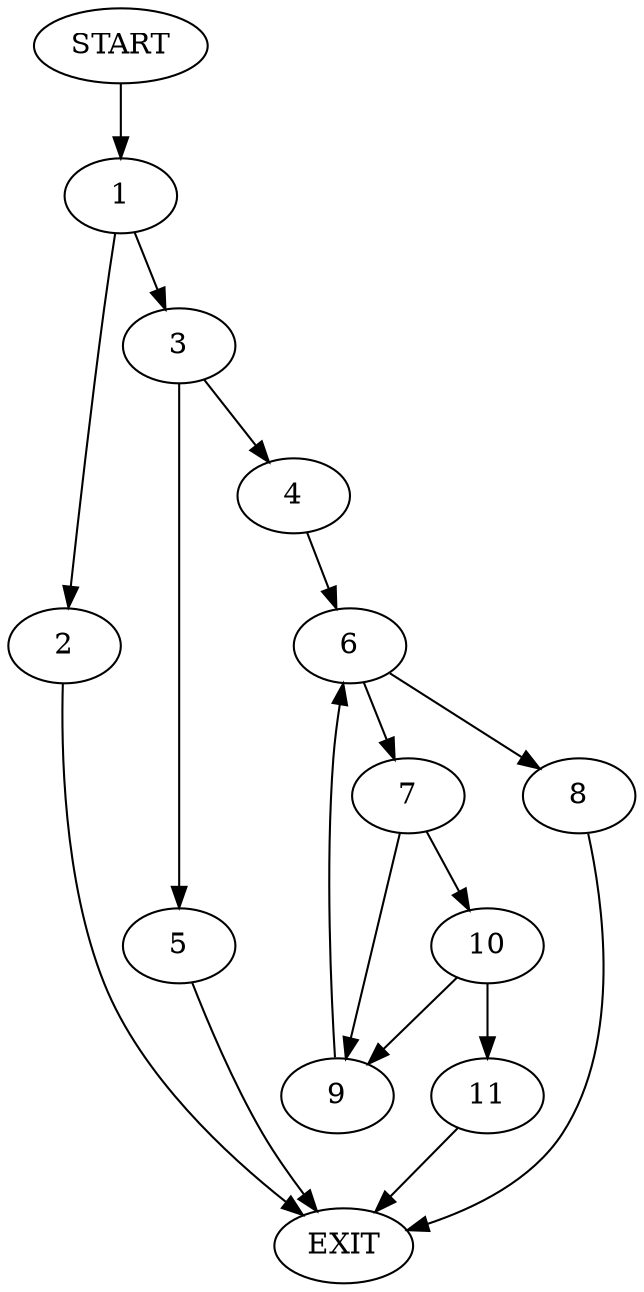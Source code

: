 digraph {
0 [label="START"]
12 [label="EXIT"]
0 -> 1
1 -> 2
1 -> 3
3 -> 4
3 -> 5
2 -> 12
4 -> 6
5 -> 12
6 -> 7
6 -> 8
7 -> 9
7 -> 10
8 -> 12
9 -> 6
10 -> 11
10 -> 9
11 -> 12
}
